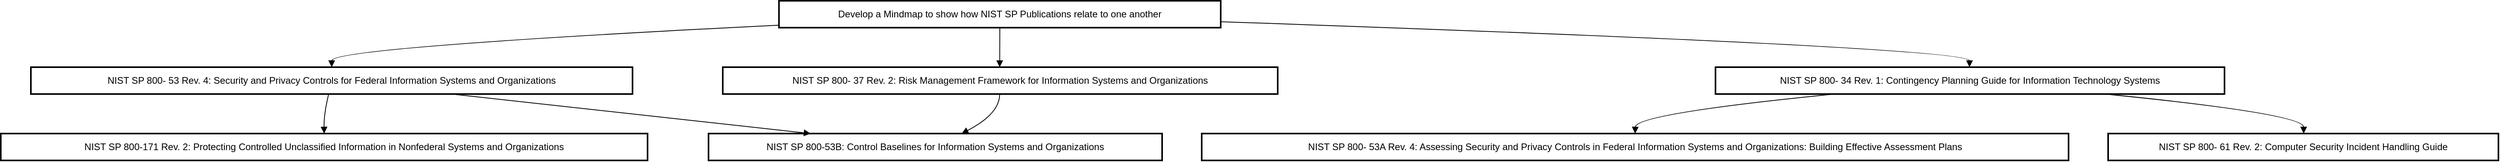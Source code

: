 <mxfile version="21.4.0" type="github">
  <diagram name="Page-1" id="XHzpOPJI3bc23zFGRWi-">
    <mxGraphModel>
      <root>
        <mxCell id="0" />
        <mxCell id="1" parent="0" />
        <mxCell id="2" value="Develop a Mindmap to show how NIST SP Publications relate to one another" style="whiteSpace=wrap;strokeWidth=2;" vertex="1" parent="1">
          <mxGeometry x="983" width="558" height="34" as="geometry" />
        </mxCell>
        <mxCell id="3" value="NIST SP 800- 53 Rev. 4: Security and Privacy Controls for Federal Information Systems and Organizations" style="whiteSpace=wrap;strokeWidth=2;" vertex="1" parent="1">
          <mxGeometry x="38" y="84" width="760" height="34" as="geometry" />
        </mxCell>
        <mxCell id="4" value="NIST SP 800- 37 Rev. 2: Risk Management Framework for Information Systems and Organizations" style="whiteSpace=wrap;strokeWidth=2;" vertex="1" parent="1">
          <mxGeometry x="912" y="84" width="701" height="34" as="geometry" />
        </mxCell>
        <mxCell id="5" value="NIST SP 800- 34 Rev. 1: Contingency Planning Guide for Information Technology Systems" style="whiteSpace=wrap;strokeWidth=2;" vertex="1" parent="1">
          <mxGeometry x="2166" y="84" width="643" height="34" as="geometry" />
        </mxCell>
        <mxCell id="6" value="NIST SP 800-171 Rev. 2: Protecting Controlled Unclassified Information in Nonfederal Systems and Organizations" style="whiteSpace=wrap;strokeWidth=2;" vertex="1" parent="1">
          <mxGeometry y="168" width="817" height="34" as="geometry" />
        </mxCell>
        <mxCell id="7" value="NIST SP 800-53B: Control Baselines for Information Systems and Organizations" style="whiteSpace=wrap;strokeWidth=2;" vertex="1" parent="1">
          <mxGeometry x="894" y="168" width="573" height="34" as="geometry" />
        </mxCell>
        <mxCell id="8" value="NIST SP 800- 53A Rev. 4: Assessing Security and Privacy Controls in Federal Information Systems and Organizations: Building Effective Assessment Plans" style="whiteSpace=wrap;strokeWidth=2;" vertex="1" parent="1">
          <mxGeometry x="1517" y="168" width="1095" height="34" as="geometry" />
        </mxCell>
        <mxCell id="9" value="NIST SP 800- 61 Rev. 2: Computer Security Incident Handling Guide" style="whiteSpace=wrap;strokeWidth=2;" vertex="1" parent="1">
          <mxGeometry x="2662" y="168" width="493" height="34" as="geometry" />
        </mxCell>
        <mxCell id="10" value="" style="curved=1;startArrow=none;endArrow=block;exitX=0.0;exitY=0.908;entryX=0.5;entryY=0;" edge="1" parent="1" source="2" target="3">
          <mxGeometry relative="1" as="geometry">
            <Array as="points">
              <mxPoint x="418" y="59" />
            </Array>
          </mxGeometry>
        </mxCell>
        <mxCell id="11" value="" style="curved=1;startArrow=none;endArrow=block;exitX=0.5;exitY=1;entryX=0.499;entryY=0;" edge="1" parent="1" source="2" target="4">
          <mxGeometry relative="1" as="geometry">
            <Array as="points" />
          </mxGeometry>
        </mxCell>
        <mxCell id="12" value="" style="curved=1;startArrow=none;endArrow=block;exitX=1.0;exitY=0.781;entryX=0.499;entryY=0;" edge="1" parent="1" source="2" target="5">
          <mxGeometry relative="1" as="geometry">
            <Array as="points">
              <mxPoint x="2487" y="59" />
            </Array>
          </mxGeometry>
        </mxCell>
        <mxCell id="13" value="" style="curved=1;startArrow=none;endArrow=block;exitX=0.495;exitY=1;entryX=0.5;entryY=0;" edge="1" parent="1" source="3" target="6">
          <mxGeometry relative="1" as="geometry">
            <Array as="points">
              <mxPoint x="408" y="143" />
            </Array>
          </mxGeometry>
        </mxCell>
        <mxCell id="14" value="" style="curved=1;startArrow=none;endArrow=block;exitX=0.699;exitY=1;entryX=0.225;entryY=0;" edge="1" parent="1" source="3" target="7">
          <mxGeometry relative="1" as="geometry">
            <Array as="points">
              <mxPoint x="791" y="143" />
            </Array>
          </mxGeometry>
        </mxCell>
        <mxCell id="15" value="" style="curved=1;startArrow=none;endArrow=block;exitX=0.499;exitY=1;entryX=0.558;entryY=0;" edge="1" parent="1" source="4" target="7">
          <mxGeometry relative="1" as="geometry">
            <Array as="points">
              <mxPoint x="1262" y="143" />
            </Array>
          </mxGeometry>
        </mxCell>
        <mxCell id="16" value="" style="curved=1;startArrow=none;endArrow=block;exitX=0.234;exitY=1;entryX=0.5;entryY=0;" edge="1" parent="1" source="5" target="8">
          <mxGeometry relative="1" as="geometry">
            <Array as="points">
              <mxPoint x="2065" y="143" />
            </Array>
          </mxGeometry>
        </mxCell>
        <mxCell id="17" value="" style="curved=1;startArrow=none;endArrow=block;exitX=0.765;exitY=1;entryX=0.501;entryY=0;" edge="1" parent="1" source="5" target="9">
          <mxGeometry relative="1" as="geometry">
            <Array as="points">
              <mxPoint x="2909" y="143" />
            </Array>
          </mxGeometry>
        </mxCell>
      </root>
    </mxGraphModel>
  </diagram>
</mxfile>
